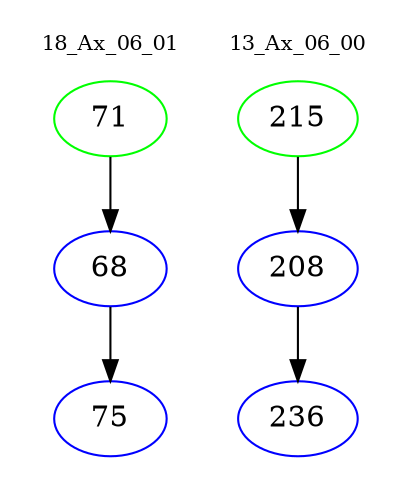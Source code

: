 digraph{
subgraph cluster_0 {
color = white
label = "18_Ax_06_01";
fontsize=10;
T0_71 [label="71", color="green"]
T0_71 -> T0_68 [color="black"]
T0_68 [label="68", color="blue"]
T0_68 -> T0_75 [color="black"]
T0_75 [label="75", color="blue"]
}
subgraph cluster_1 {
color = white
label = "13_Ax_06_00";
fontsize=10;
T1_215 [label="215", color="green"]
T1_215 -> T1_208 [color="black"]
T1_208 [label="208", color="blue"]
T1_208 -> T1_236 [color="black"]
T1_236 [label="236", color="blue"]
}
}
